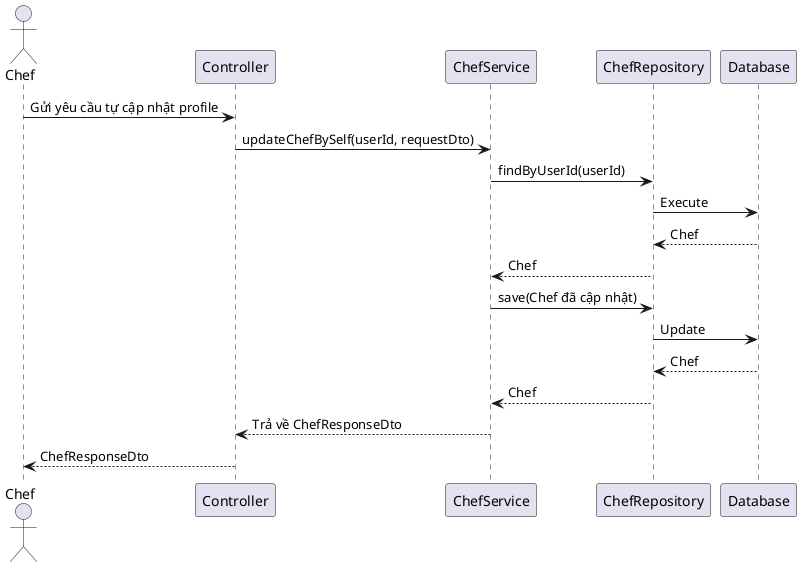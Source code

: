 @startuml
actor Chef
participant Controller
participant ChefService
participant ChefRepository
participant Database

Chef -> Controller : Gửi yêu cầu tự cập nhật profile
Controller -> ChefService : updateChefBySelf(userId, requestDto)

ChefService -> ChefRepository : findByUserId(userId)
ChefRepository -> Database : Execute
Database --> ChefRepository : Chef
ChefRepository --> ChefService : Chef

ChefService -> ChefRepository : save(Chef đã cập nhật)
ChefRepository -> Database : Update
Database --> ChefRepository : Chef
ChefRepository --> ChefService : Chef

ChefService --> Controller : Trả về ChefResponseDto
Controller --> Chef : ChefResponseDto
@enduml
